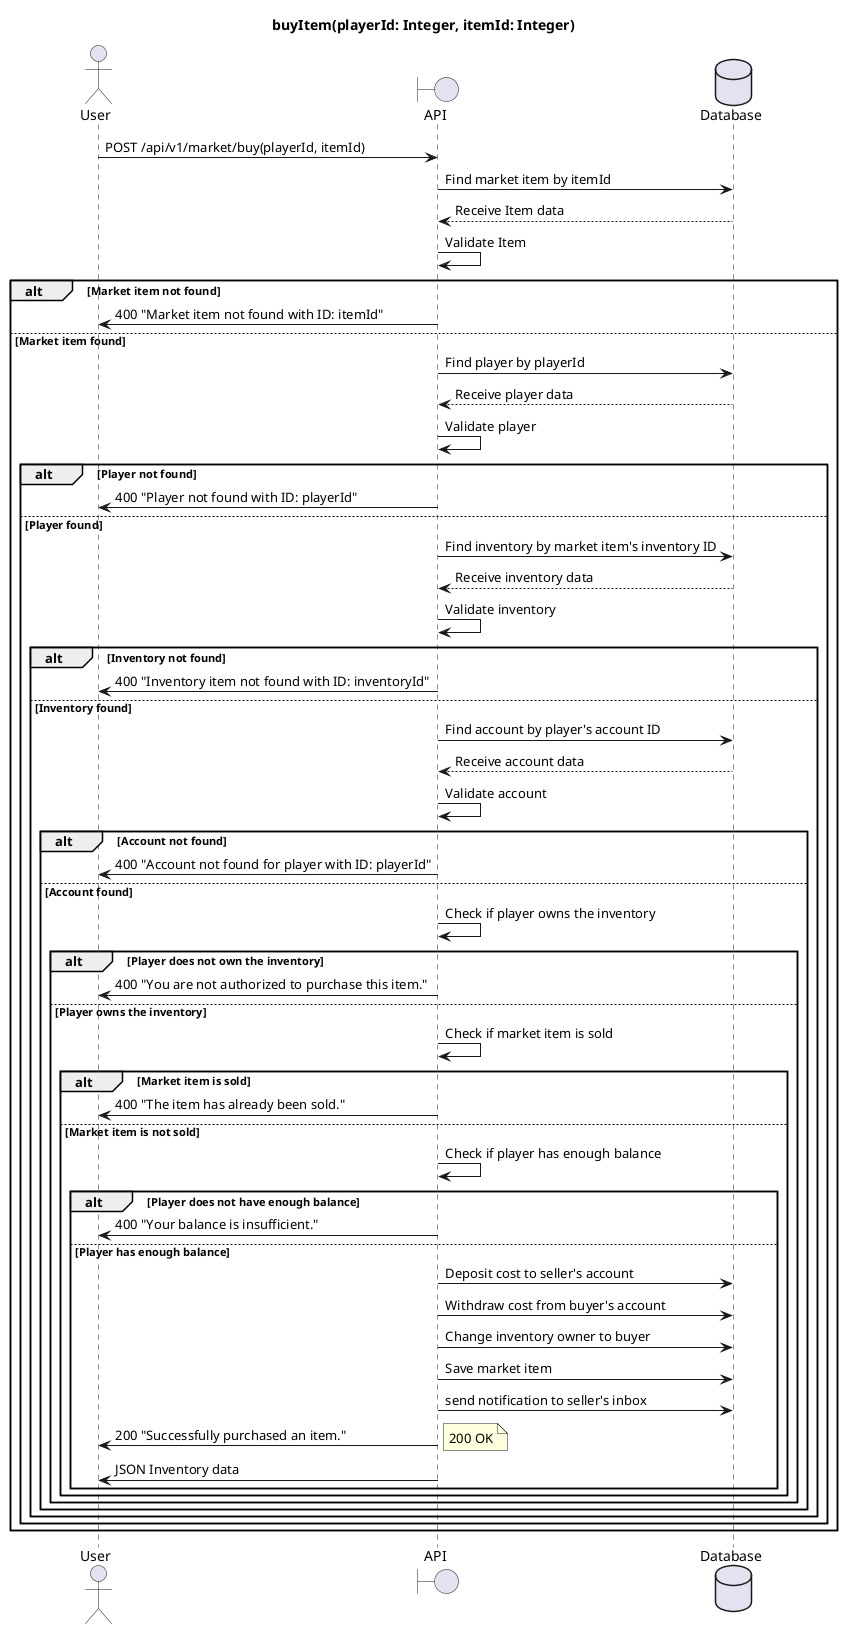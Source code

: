 @startuml
title buyItem(playerId: Integer, itemId: Integer)

actor User as u
boundary API as a
database Database as d

u->a : POST /api/v1/market/buy(playerId, itemId)
a->d : Find market item by itemId
d-->a : Receive Item data
a->a : Validate Item
alt Market item not found
    a->u : 400 "Market item not found with ID: itemId"
else Market item found
    a->d : Find player by playerId
    d-->a : Receive player data
    a->a : Validate player
    alt Player not found
        a->u : 400 "Player not found with ID: playerId"
    else Player found
        a->d : Find inventory by market item's inventory ID
        d-->a : Receive inventory data
        a->a : Validate inventory
        alt Inventory not found
            a->u : 400 "Inventory item not found with ID: inventoryId"
        else Inventory found
            a->d : Find account by player's account ID
            d-->a : Receive account data
            a->a : Validate account
            alt Account not found
                a->u : 400 "Account not found for player with ID: playerId"

            else Account found
                a->a : Check if player owns the inventory
                alt Player does not own the inventory
                    a->u : 400 "You are not authorized to purchase this item."
                else Player owns the inventory
                    a->a : Check if market item is sold
                    alt Market item is sold
                        a->u : 400 "The item has already been sold."
                    else Market item is not sold
                        a->a : Check if player has enough balance
                        alt Player does not have enough balance
                            a->u : 400 "Your balance is insufficient."
                        else Player has enough balance
                            a->d : Deposit cost to seller's account
                            a->d : Withdraw cost from buyer's account
                            a->d : Change inventory owner to buyer
                            a->d : Save market item
                            a->d : send notification to seller's inbox
                            a->u : 200 "Successfully purchased an item."
          note right
            200 OK
          end note
                            a->u : JSON Inventory data
                        end
                    end
                end
            end
        end
    end
end

@enduml
